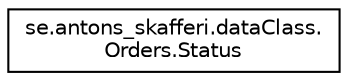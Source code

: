 digraph "Graphical Class Hierarchy"
{
 // LATEX_PDF_SIZE
  edge [fontname="Helvetica",fontsize="10",labelfontname="Helvetica",labelfontsize="10"];
  node [fontname="Helvetica",fontsize="10",shape=record];
  rankdir="LR";
  Node0 [label="se.antons_skafferi.dataClass.\lOrders.Status",height=0.2,width=0.4,color="black", fillcolor="white", style="filled",URL="$enumse_1_1antons__skafferi_1_1data_class_1_1_orders_1_1_status.html",tooltip=" "];
}
